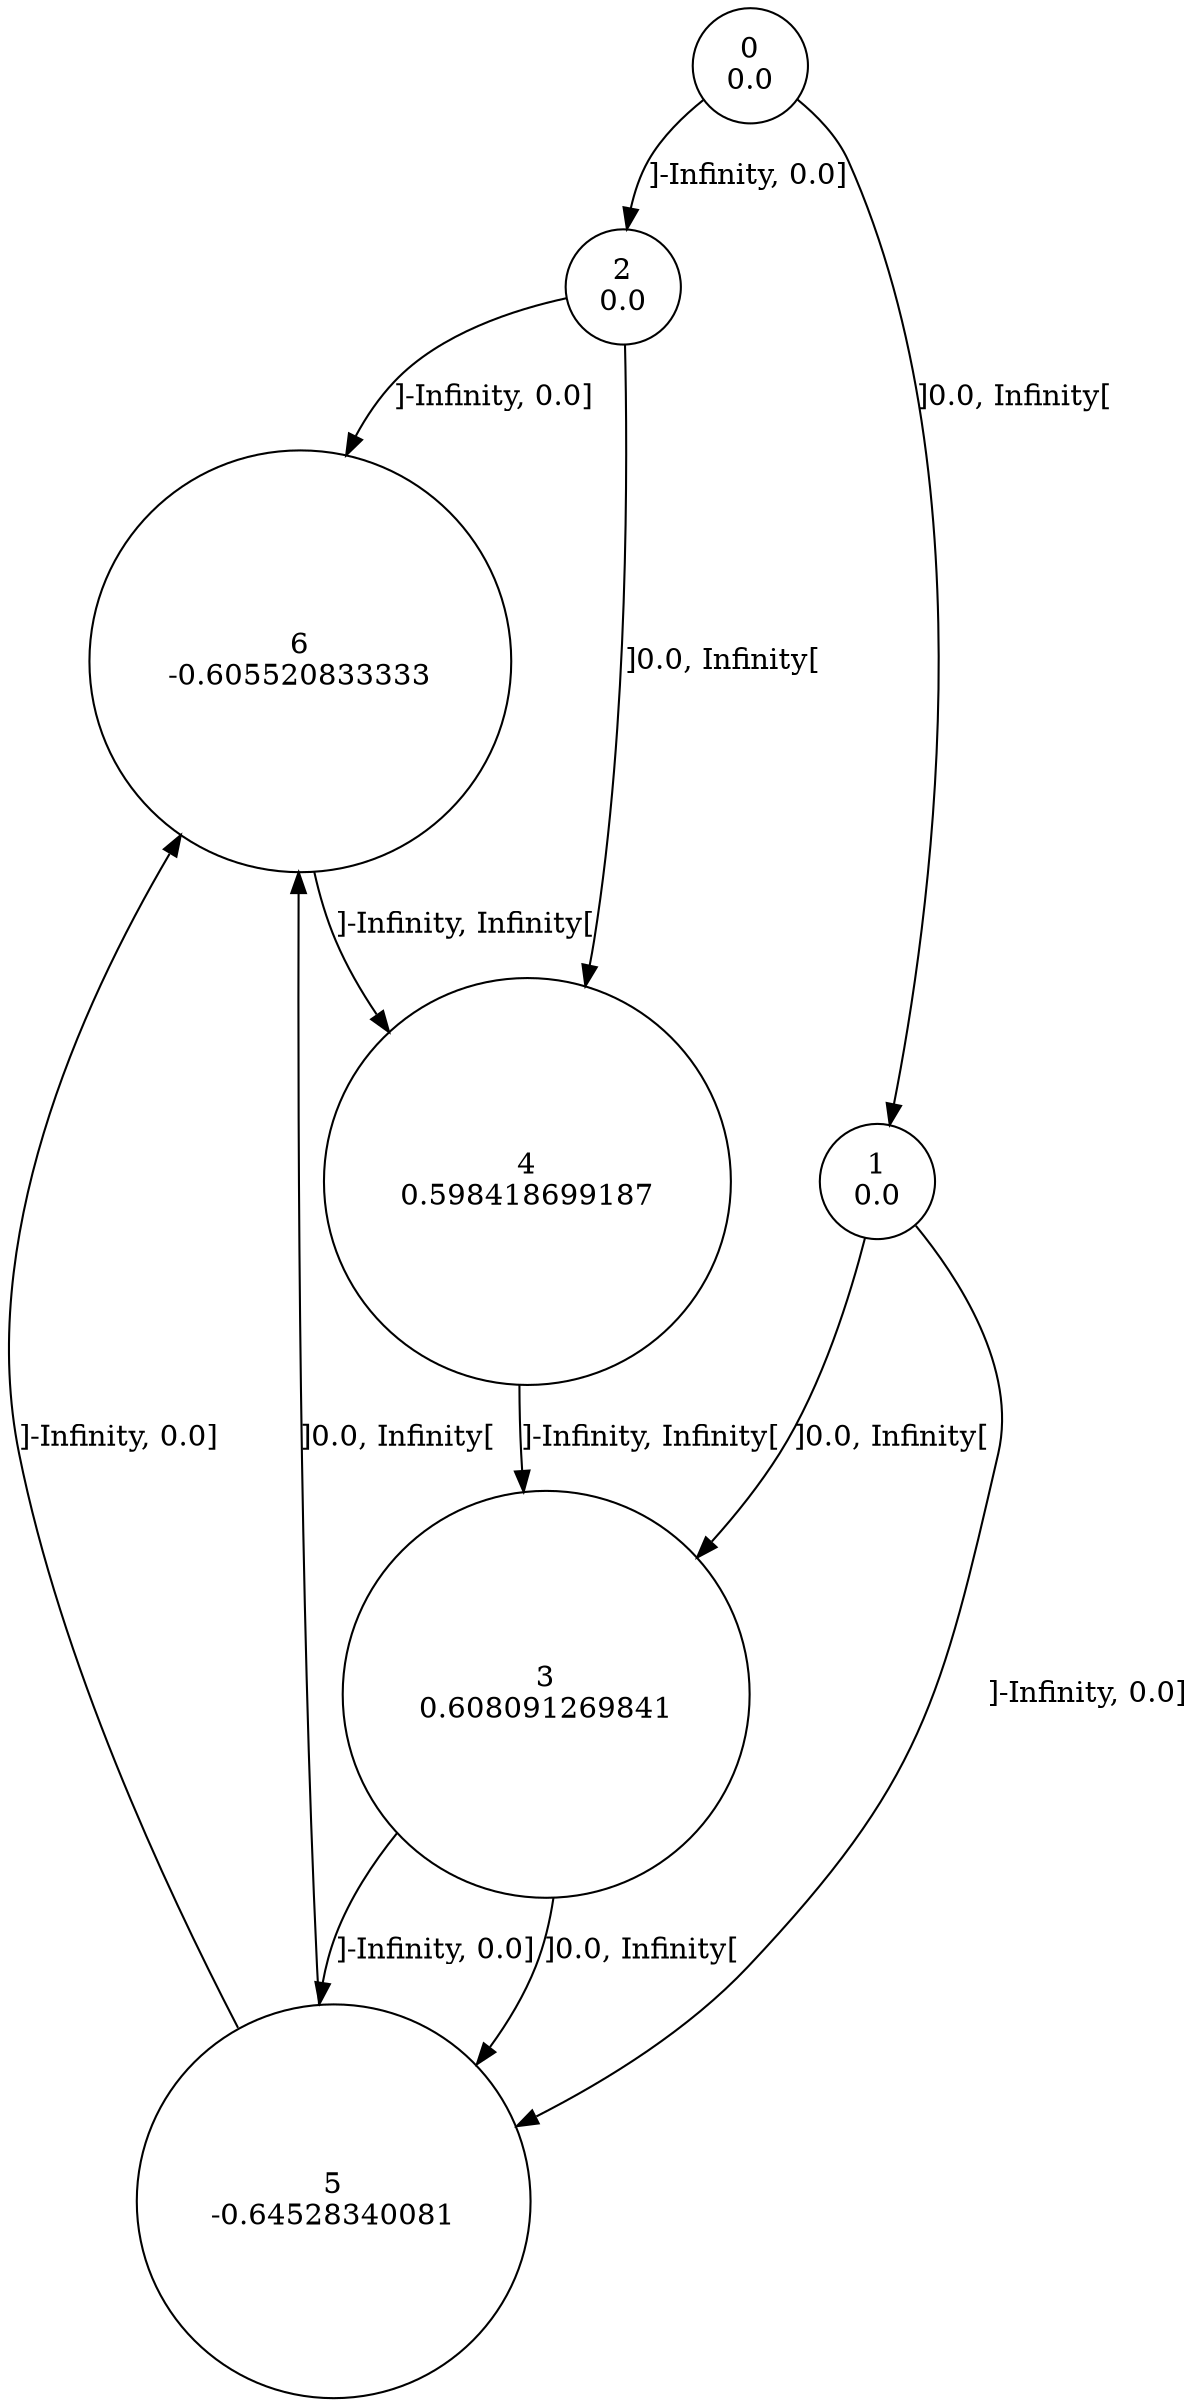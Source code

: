 digraph a {
0 [shape=circle, label="0\n0.0"];
	0->2 [ label="]-Infinity, 0.0]"];
	0->1 [ label="]0.0, Infinity["];
1 [shape=circle, label="1\n0.0"];
	1->5 [ label="]-Infinity, 0.0]"];
	1->3 [ label="]0.0, Infinity["];
2 [shape=circle, label="2\n0.0"];
	2->6 [ label="]-Infinity, 0.0]"];
	2->4 [ label="]0.0, Infinity["];
3 [shape=circle, label="3\n0.608091269841"];
	3->5 [ label="]-Infinity, 0.0]"];
	3->5 [ label="]0.0, Infinity["];
4 [shape=circle, label="4\n0.598418699187"];
	4->3 [ label="]-Infinity, Infinity["];
5 [shape=circle, label="5\n-0.64528340081"];
	5->6 [ label="]-Infinity, 0.0]"];
	5->6 [ label="]0.0, Infinity["];
6 [shape=circle, label="6\n-0.605520833333"];
	6->4 [ label="]-Infinity, Infinity["];
}